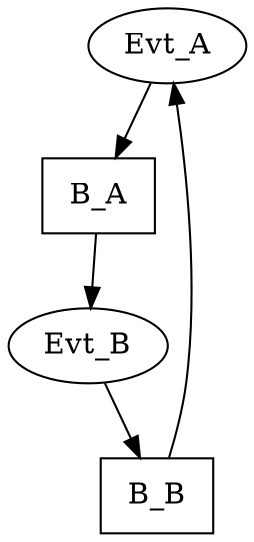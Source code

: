 digraph "pps-test5-0" {
name="pps-test5-0"

graph []
edge  [type="defdst"]
node [qlo="1"];

subgraph cpu0 {
  node  [cpu="0" pattern=A];
  Evt_A   [type=tmsg patentry=1   toffs=0  fid=1, gid=5, evtno=205, sid=2, bpid=8, par="0x123"];
  B_A     [type=block shape=rectangle patexit=1  tperiod=1000000000];
  Evt_B   [type=tmsg patentry=1   toffs=0  fid=1, gid=5, evtno=205, sid=2, bpid=8, par="0x123"];
  B_B     [type=block shape=rectangle patexit=1  tperiod=1000000000];
  Evt_A -> B_A -> Evt_B -> B_B;
  B_B -> Evt_A [type="altdst"];
}
}
